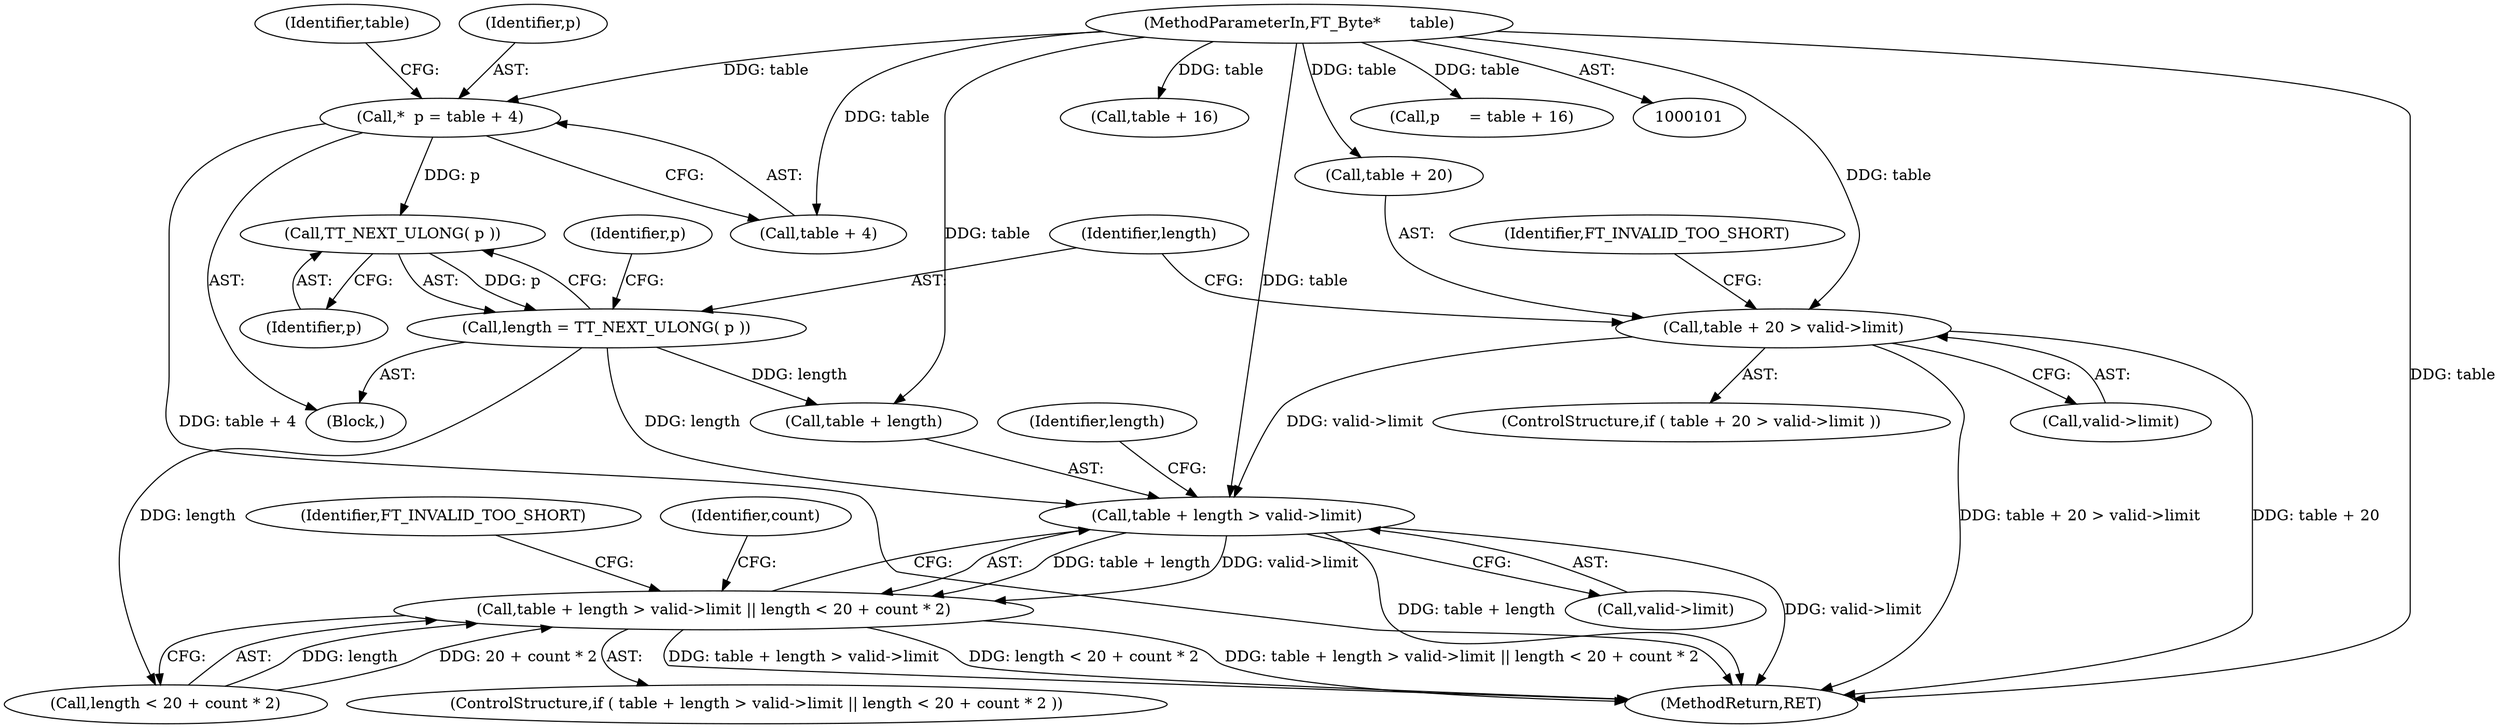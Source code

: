 digraph "1_savannah_a18788b14db60ae3673f932249cd02d33a227c4e@del" {
"1000137" [label="(Call,table + length > valid->limit)"];
"1000102" [label="(MethodParameterIn,FT_Byte*      table)"];
"1000122" [label="(Call,length = TT_NEXT_ULONG( p ))"];
"1000124" [label="(Call,TT_NEXT_ULONG( p ))"];
"1000106" [label="(Call,*  p = table + 4)"];
"1000114" [label="(Call,table + 20 > valid->limit)"];
"1000136" [label="(Call,table + length > valid->limit || length < 20 + count * 2)"];
"1000145" [label="(Identifier,length)"];
"1000173" [label="(MethodReturn,RET)"];
"1000115" [label="(Call,table + 20)"];
"1000128" [label="(Call,table + 16)"];
"1000121" [label="(Identifier,FT_INVALID_TOO_SHORT)"];
"1000138" [label="(Call,table + length)"];
"1000107" [label="(Identifier,p)"];
"1000106" [label="(Call,*  p = table + 4)"];
"1000123" [label="(Identifier,length)"];
"1000114" [label="(Call,table + 20 > valid->limit)"];
"1000124" [label="(Call,TT_NEXT_ULONG( p ))"];
"1000144" [label="(Call,length < 20 + count * 2)"];
"1000125" [label="(Identifier,p)"];
"1000122" [label="(Call,length = TT_NEXT_ULONG( p ))"];
"1000108" [label="(Call,table + 4)"];
"1000151" [label="(Identifier,FT_INVALID_TOO_SHORT)"];
"1000136" [label="(Call,table + length > valid->limit || length < 20 + count * 2)"];
"1000156" [label="(Identifier,count)"];
"1000137" [label="(Call,table + length > valid->limit)"];
"1000102" [label="(MethodParameterIn,FT_Byte*      table)"];
"1000116" [label="(Identifier,table)"];
"1000141" [label="(Call,valid->limit)"];
"1000118" [label="(Call,valid->limit)"];
"1000127" [label="(Identifier,p)"];
"1000104" [label="(Block,)"];
"1000135" [label="(ControlStructure,if ( table + length > valid->limit || length < 20 + count * 2 ))"];
"1000126" [label="(Call,p      = table + 16)"];
"1000113" [label="(ControlStructure,if ( table + 20 > valid->limit ))"];
"1000137" -> "1000136"  [label="AST: "];
"1000137" -> "1000141"  [label="CFG: "];
"1000138" -> "1000137"  [label="AST: "];
"1000141" -> "1000137"  [label="AST: "];
"1000145" -> "1000137"  [label="CFG: "];
"1000136" -> "1000137"  [label="CFG: "];
"1000137" -> "1000173"  [label="DDG: valid->limit"];
"1000137" -> "1000173"  [label="DDG: table + length"];
"1000137" -> "1000136"  [label="DDG: table + length"];
"1000137" -> "1000136"  [label="DDG: valid->limit"];
"1000102" -> "1000137"  [label="DDG: table"];
"1000122" -> "1000137"  [label="DDG: length"];
"1000114" -> "1000137"  [label="DDG: valid->limit"];
"1000102" -> "1000101"  [label="AST: "];
"1000102" -> "1000173"  [label="DDG: table"];
"1000102" -> "1000106"  [label="DDG: table"];
"1000102" -> "1000108"  [label="DDG: table"];
"1000102" -> "1000114"  [label="DDG: table"];
"1000102" -> "1000115"  [label="DDG: table"];
"1000102" -> "1000126"  [label="DDG: table"];
"1000102" -> "1000128"  [label="DDG: table"];
"1000102" -> "1000138"  [label="DDG: table"];
"1000122" -> "1000104"  [label="AST: "];
"1000122" -> "1000124"  [label="CFG: "];
"1000123" -> "1000122"  [label="AST: "];
"1000124" -> "1000122"  [label="AST: "];
"1000127" -> "1000122"  [label="CFG: "];
"1000124" -> "1000122"  [label="DDG: p"];
"1000122" -> "1000138"  [label="DDG: length"];
"1000122" -> "1000144"  [label="DDG: length"];
"1000124" -> "1000125"  [label="CFG: "];
"1000125" -> "1000124"  [label="AST: "];
"1000106" -> "1000124"  [label="DDG: p"];
"1000106" -> "1000104"  [label="AST: "];
"1000106" -> "1000108"  [label="CFG: "];
"1000107" -> "1000106"  [label="AST: "];
"1000108" -> "1000106"  [label="AST: "];
"1000116" -> "1000106"  [label="CFG: "];
"1000106" -> "1000173"  [label="DDG: table + 4"];
"1000114" -> "1000113"  [label="AST: "];
"1000114" -> "1000118"  [label="CFG: "];
"1000115" -> "1000114"  [label="AST: "];
"1000118" -> "1000114"  [label="AST: "];
"1000121" -> "1000114"  [label="CFG: "];
"1000123" -> "1000114"  [label="CFG: "];
"1000114" -> "1000173"  [label="DDG: table + 20 > valid->limit"];
"1000114" -> "1000173"  [label="DDG: table + 20"];
"1000136" -> "1000135"  [label="AST: "];
"1000136" -> "1000144"  [label="CFG: "];
"1000144" -> "1000136"  [label="AST: "];
"1000151" -> "1000136"  [label="CFG: "];
"1000156" -> "1000136"  [label="CFG: "];
"1000136" -> "1000173"  [label="DDG: length < 20 + count * 2"];
"1000136" -> "1000173"  [label="DDG: table + length > valid->limit || length < 20 + count * 2"];
"1000136" -> "1000173"  [label="DDG: table + length > valid->limit"];
"1000144" -> "1000136"  [label="DDG: length"];
"1000144" -> "1000136"  [label="DDG: 20 + count * 2"];
}
